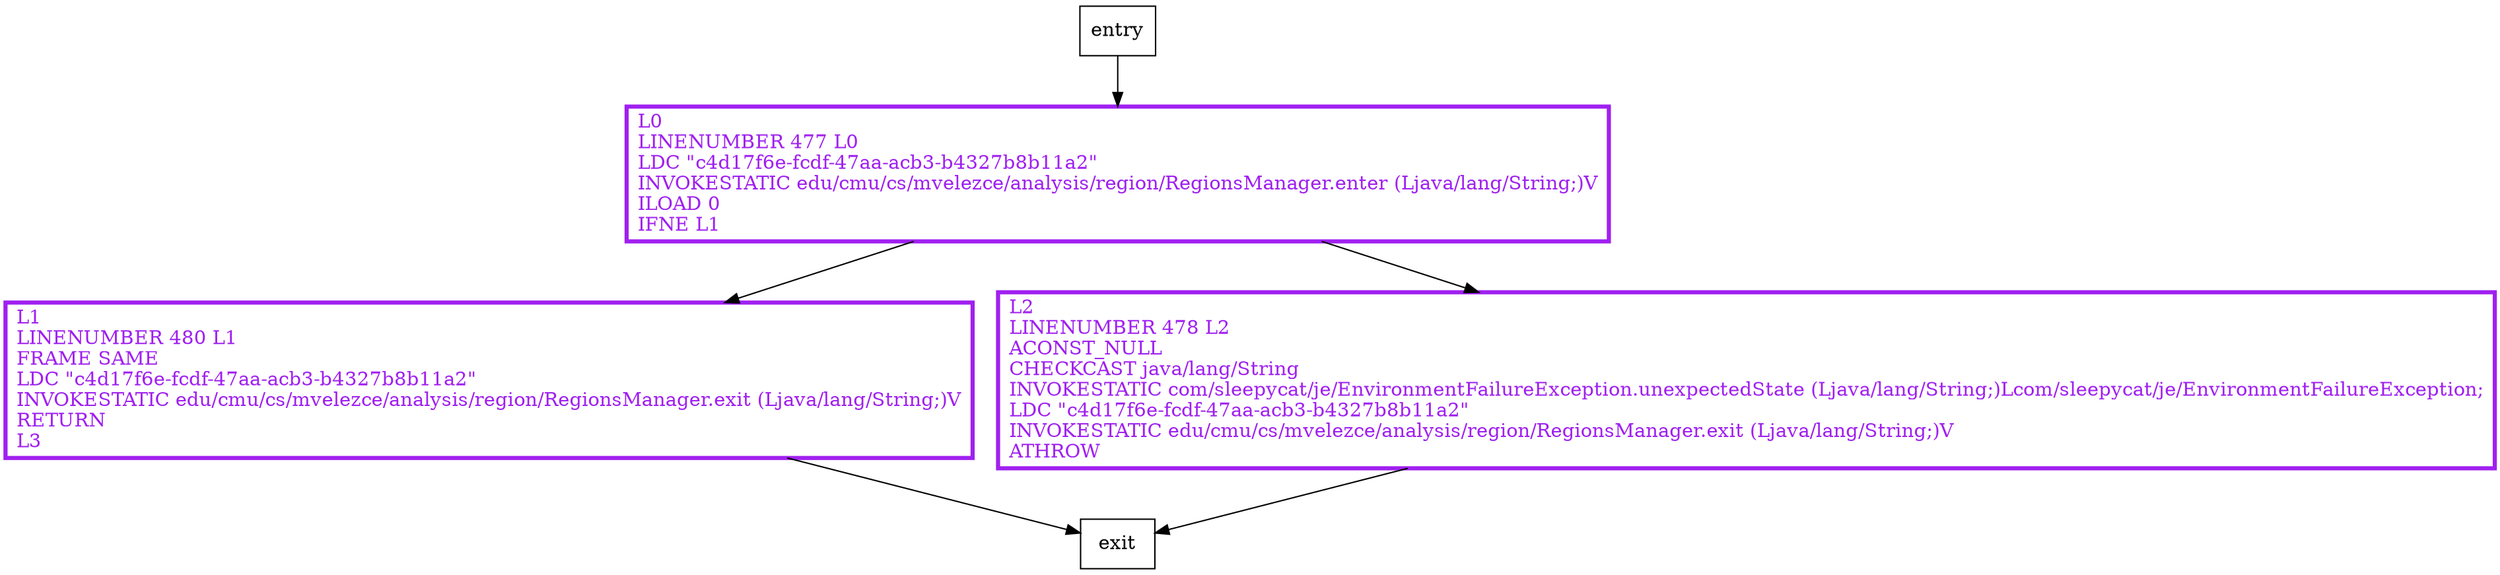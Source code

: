 digraph assertState {
node [shape=record];
1678174985 [label="L1\lLINENUMBER 480 L1\lFRAME SAME\lLDC \"c4d17f6e-fcdf-47aa-acb3-b4327b8b11a2\"\lINVOKESTATIC edu/cmu/cs/mvelezce/analysis/region/RegionsManager.exit (Ljava/lang/String;)V\lRETURN\lL3\l"];
381323246 [label="L2\lLINENUMBER 478 L2\lACONST_NULL\lCHECKCAST java/lang/String\lINVOKESTATIC com/sleepycat/je/EnvironmentFailureException.unexpectedState (Ljava/lang/String;)Lcom/sleepycat/je/EnvironmentFailureException;\lLDC \"c4d17f6e-fcdf-47aa-acb3-b4327b8b11a2\"\lINVOKESTATIC edu/cmu/cs/mvelezce/analysis/region/RegionsManager.exit (Ljava/lang/String;)V\lATHROW\l"];
1856882756 [label="L0\lLINENUMBER 477 L0\lLDC \"c4d17f6e-fcdf-47aa-acb3-b4327b8b11a2\"\lINVOKESTATIC edu/cmu/cs/mvelezce/analysis/region/RegionsManager.enter (Ljava/lang/String;)V\lILOAD 0\lIFNE L1\l"];
entry;
exit;
entry -> 1856882756;
1678174985 -> exit;
381323246 -> exit;
1856882756 -> 1678174985;
1856882756 -> 381323246;
1678174985[fontcolor="purple", penwidth=3, color="purple"];
381323246[fontcolor="purple", penwidth=3, color="purple"];
1856882756[fontcolor="purple", penwidth=3, color="purple"];
}
